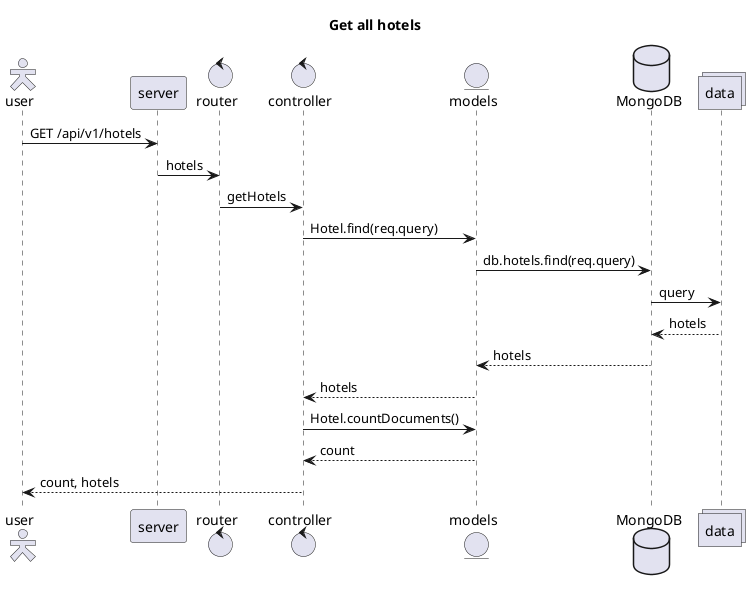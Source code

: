 @startuml sequence
title Get all hotels
skinparam actorStyle Hollow
actor user
participant server
control router
control controller
entity models
database MongoDB as db
collections data
user -> server : GET /api/v1/hotels
server -> router : hotels
router -> controller : getHotels
controller -> models : Hotel.find(req.query)
models -> db : db.hotels.find(req.query)
db -> data : query
db <-- data : hotels
models <-- db : hotels
controller <-- models : hotels
controller -> models : Hotel.countDocuments()
controller <-- models : count
user <-- controller : count, hotels
@enduml